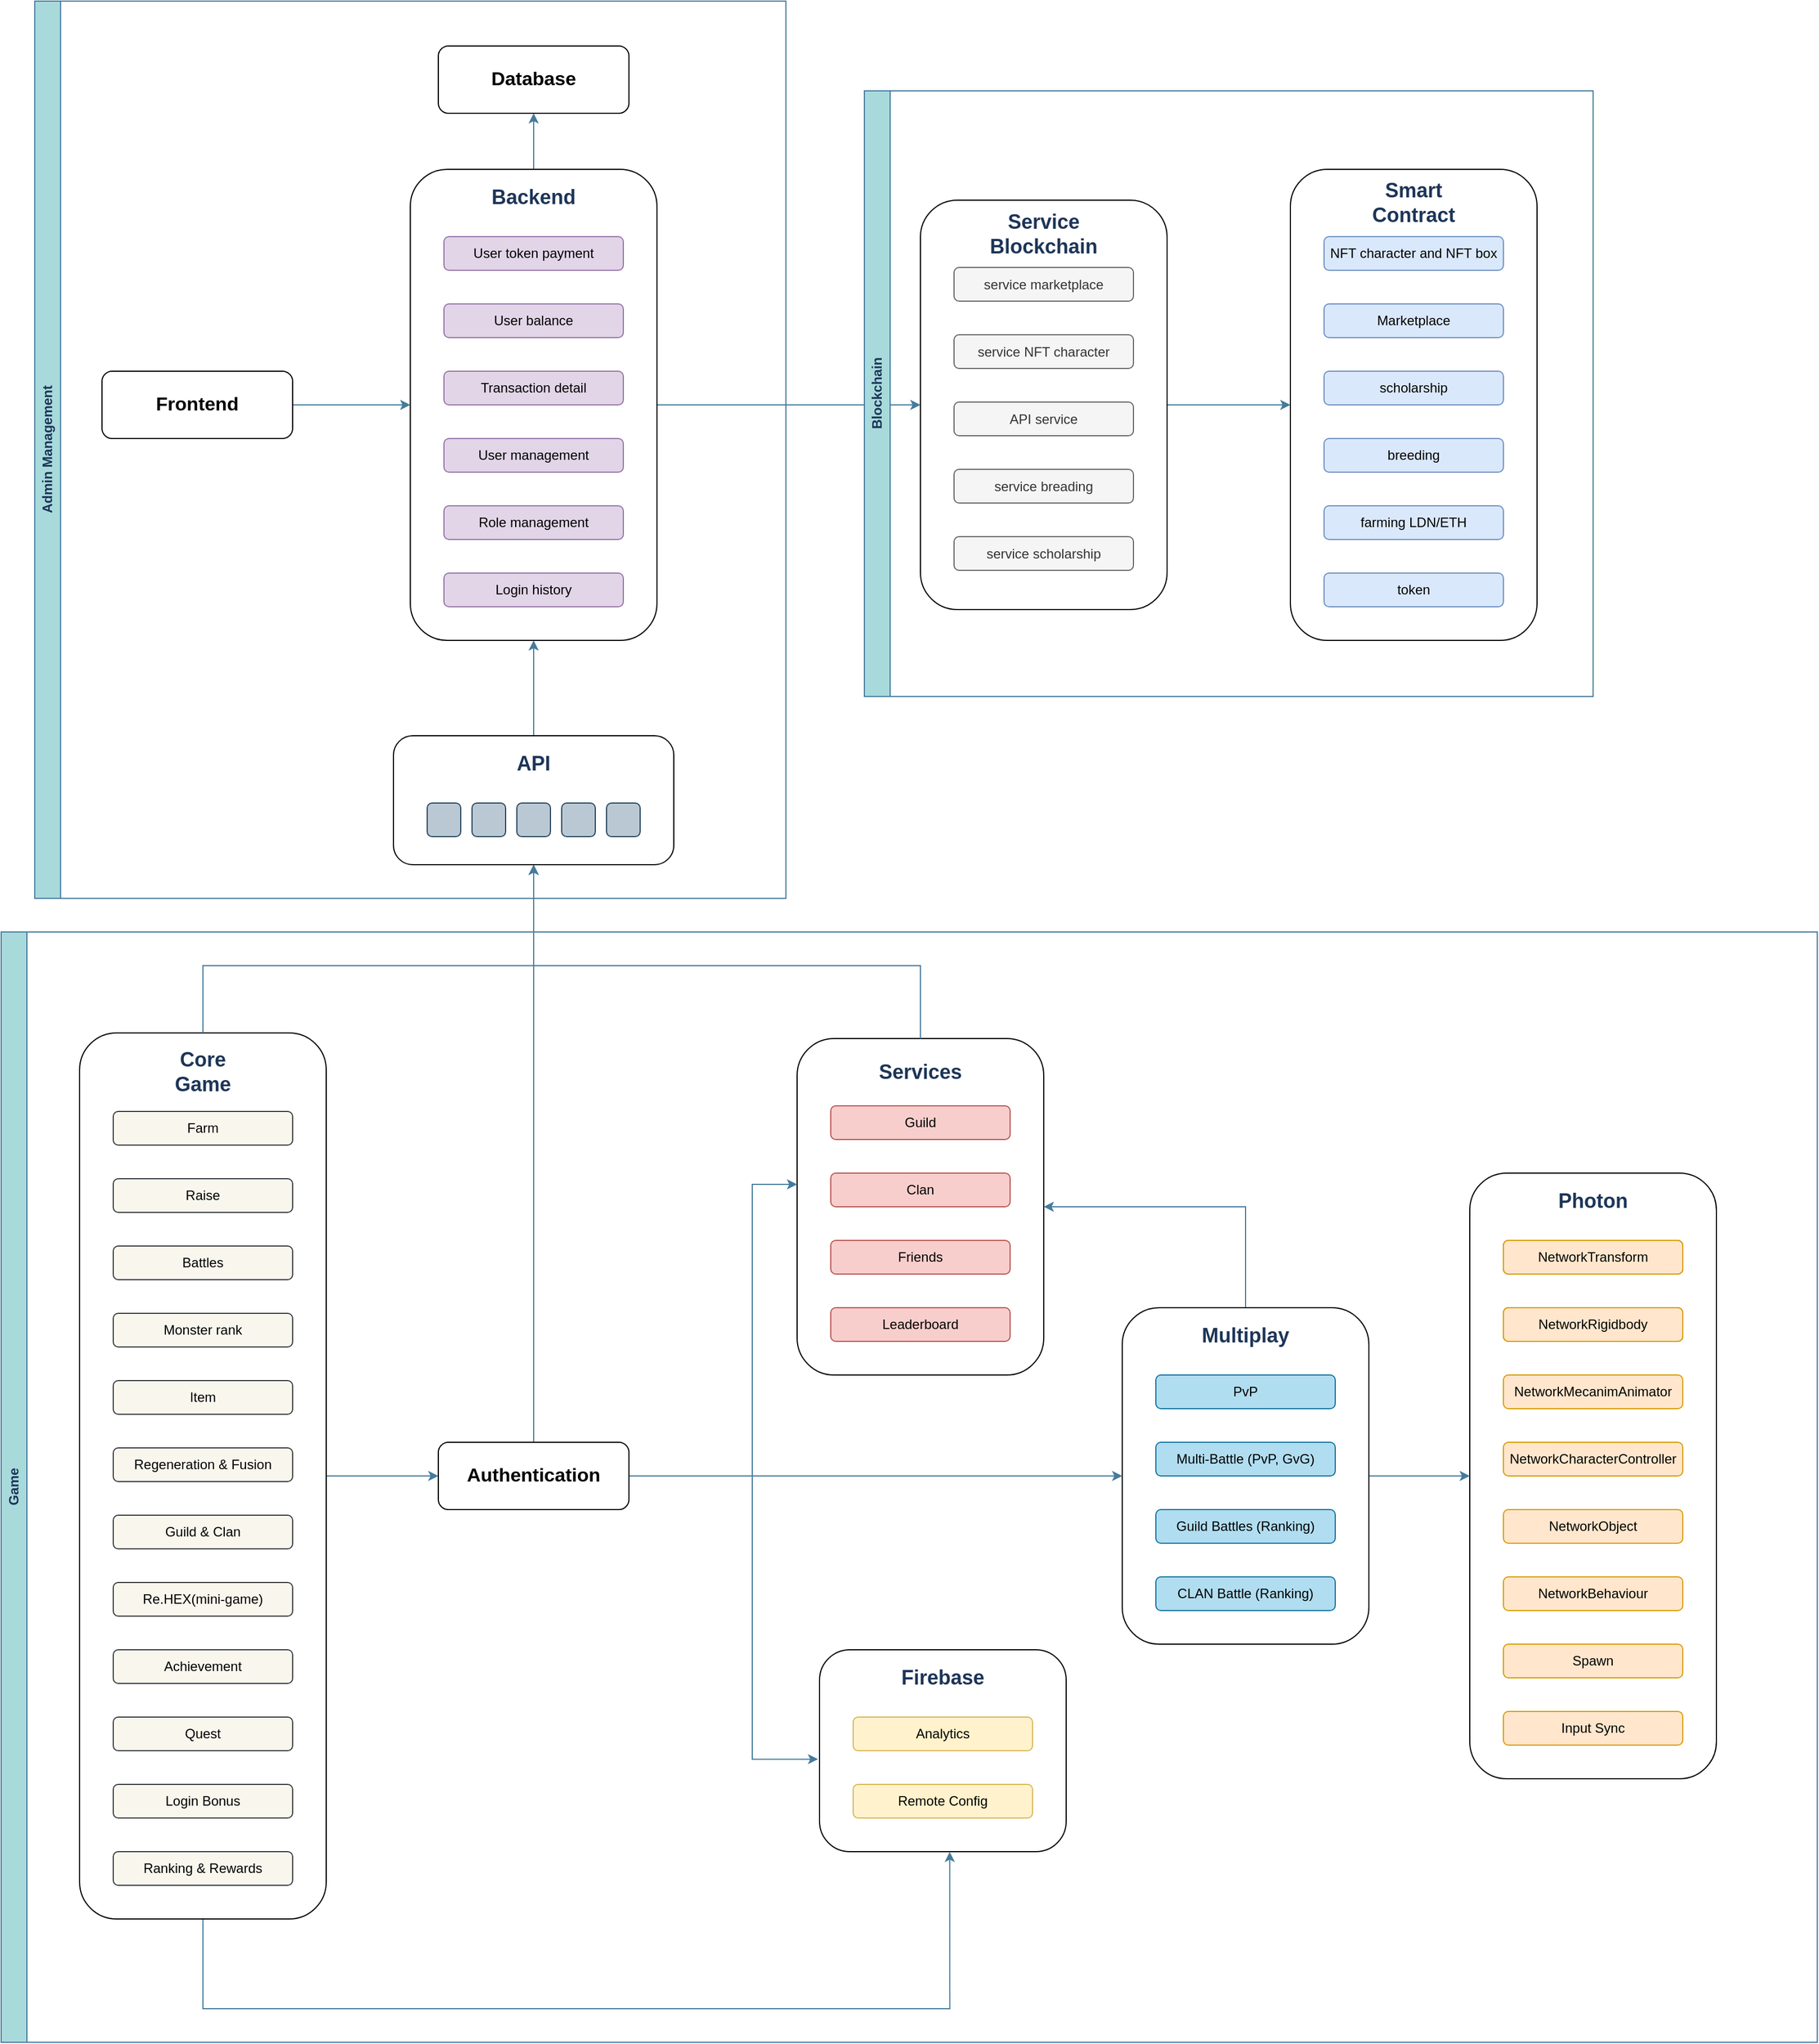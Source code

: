 <mxfile version="21.0.2" type="github">
  <diagram name="Page-1" id="5f0bae14-7c28-e335-631c-24af17079c00">
    <mxGraphModel dx="3174" dy="2006" grid="1" gridSize="10" guides="1" tooltips="1" connect="1" arrows="1" fold="1" page="1" pageScale="1" pageWidth="1100" pageHeight="850" background="none" math="0" shadow="0">
      <root>
        <mxCell id="0" />
        <mxCell id="1" parent="0" />
        <mxCell id="UewHViw5RVX8bgG387Vj-41" value="" style="rounded=1;whiteSpace=wrap;html=1;" parent="1" vertex="1">
          <mxGeometry x="670" y="700" width="220" height="180" as="geometry" />
        </mxCell>
        <mxCell id="UewHViw5RVX8bgG387Vj-20" value="" style="rounded=1;whiteSpace=wrap;html=1;" parent="1" vertex="1">
          <mxGeometry x="650" y="155" width="220" height="300" as="geometry" />
        </mxCell>
        <mxCell id="UewHViw5RVX8bgG387Vj-48" style="edgeStyle=orthogonalEdgeStyle;rounded=0;orthogonalLoop=1;jettySize=auto;html=1;entryX=0.528;entryY=1.001;entryDx=0;entryDy=0;entryPerimeter=0;strokeColor=#457B9D;fontColor=#1D3557;fillColor=#A8DADC;" parent="1" source="UewHViw5RVX8bgG387Vj-18" target="UewHViw5RVX8bgG387Vj-41" edge="1">
          <mxGeometry relative="1" as="geometry">
            <Array as="points">
              <mxPoint x="120" y="1020" />
              <mxPoint x="786" y="1020" />
            </Array>
          </mxGeometry>
        </mxCell>
        <mxCell id="UewHViw5RVX8bgG387Vj-49" style="edgeStyle=orthogonalEdgeStyle;rounded=0;orthogonalLoop=1;jettySize=auto;html=1;entryX=0;entryY=0.5;entryDx=0;entryDy=0;strokeColor=#457B9D;fontColor=#1D3557;fillColor=#A8DADC;" parent="1" source="UewHViw5RVX8bgG387Vj-18" target="UewHViw5RVX8bgG387Vj-47" edge="1">
          <mxGeometry relative="1" as="geometry" />
        </mxCell>
        <mxCell id="UewHViw5RVX8bgG387Vj-18" value="" style="rounded=1;whiteSpace=wrap;html=1;" parent="1" vertex="1">
          <mxGeometry x="10" y="150" width="220" height="790" as="geometry" />
        </mxCell>
        <mxCell id="UewHViw5RVX8bgG387Vj-1" value="Farm" style="rounded=1;whiteSpace=wrap;html=1;strokeColor=#36393d;fillColor=#f9f7ed;" parent="1" vertex="1">
          <mxGeometry x="40" y="220" width="160" height="30" as="geometry" />
        </mxCell>
        <mxCell id="UewHViw5RVX8bgG387Vj-2" value="Raise" style="rounded=1;whiteSpace=wrap;html=1;strokeColor=#36393d;fillColor=#f9f7ed;" parent="1" vertex="1">
          <mxGeometry x="40" y="280" width="160" height="30" as="geometry" />
        </mxCell>
        <mxCell id="UewHViw5RVX8bgG387Vj-3" value="Battles" style="rounded=1;whiteSpace=wrap;html=1;strokeColor=#36393d;fillColor=#f9f7ed;" parent="1" vertex="1">
          <mxGeometry x="40" y="340" width="160" height="30" as="geometry" />
        </mxCell>
        <mxCell id="UewHViw5RVX8bgG387Vj-4" value="Quest" style="rounded=1;whiteSpace=wrap;html=1;strokeColor=#36393d;fillColor=#f9f7ed;" parent="1" vertex="1">
          <mxGeometry x="40" y="760" width="160" height="30" as="geometry" />
        </mxCell>
        <mxCell id="UewHViw5RVX8bgG387Vj-5" value="Login Bonus" style="rounded=1;whiteSpace=wrap;html=1;strokeColor=#36393d;fillColor=#f9f7ed;" parent="1" vertex="1">
          <mxGeometry x="40" y="820" width="160" height="30" as="geometry" />
        </mxCell>
        <mxCell id="UewHViw5RVX8bgG387Vj-6" value="Ranking &amp;amp; Rewards" style="rounded=1;whiteSpace=wrap;html=1;strokeColor=#36393d;fillColor=#f9f7ed;" parent="1" vertex="1">
          <mxGeometry x="40" y="880" width="160" height="30" as="geometry" />
        </mxCell>
        <mxCell id="UewHViw5RVX8bgG387Vj-7" value="Guild &amp;amp; Clan" style="rounded=1;whiteSpace=wrap;html=1;strokeColor=#36393d;fillColor=#f9f7ed;" parent="1" vertex="1">
          <mxGeometry x="40" y="580" width="160" height="30" as="geometry" />
        </mxCell>
        <mxCell id="UewHViw5RVX8bgG387Vj-8" value="Re.HEX(mini-game)" style="rounded=1;whiteSpace=wrap;html=1;strokeColor=#36393d;fillColor=#f9f7ed;" parent="1" vertex="1">
          <mxGeometry x="40" y="640" width="160" height="30" as="geometry" />
        </mxCell>
        <mxCell id="UewHViw5RVX8bgG387Vj-9" value="Achievement" style="rounded=1;whiteSpace=wrap;html=1;strokeColor=#36393d;fillColor=#f9f7ed;" parent="1" vertex="1">
          <mxGeometry x="40" y="700" width="160" height="30" as="geometry" />
        </mxCell>
        <mxCell id="UewHViw5RVX8bgG387Vj-10" value="Monster rank" style="rounded=1;whiteSpace=wrap;html=1;strokeColor=#36393d;fillColor=#f9f7ed;" parent="1" vertex="1">
          <mxGeometry x="40" y="400" width="160" height="30" as="geometry" />
        </mxCell>
        <mxCell id="UewHViw5RVX8bgG387Vj-11" value="Item" style="rounded=1;whiteSpace=wrap;html=1;strokeColor=#36393d;fillColor=#f9f7ed;" parent="1" vertex="1">
          <mxGeometry x="40" y="460" width="160" height="30" as="geometry" />
        </mxCell>
        <mxCell id="UewHViw5RVX8bgG387Vj-12" value="Regeneration &amp;amp; Fusion" style="rounded=1;whiteSpace=wrap;html=1;strokeColor=#36393d;fillColor=#f9f7ed;" parent="1" vertex="1">
          <mxGeometry x="40" y="520" width="160" height="30" as="geometry" />
        </mxCell>
        <mxCell id="UewHViw5RVX8bgG387Vj-13" value="Guild" style="rounded=1;whiteSpace=wrap;html=1;strokeColor=#b85450;fillColor=#f8cecc;" parent="1" vertex="1">
          <mxGeometry x="680" y="215" width="160" height="30" as="geometry" />
        </mxCell>
        <mxCell id="UewHViw5RVX8bgG387Vj-14" value="Leaderboard" style="rounded=1;whiteSpace=wrap;html=1;strokeColor=#b85450;fillColor=#f8cecc;" parent="1" vertex="1">
          <mxGeometry x="680" y="395" width="160" height="30" as="geometry" />
        </mxCell>
        <mxCell id="UewHViw5RVX8bgG387Vj-15" value="Friends" style="rounded=1;whiteSpace=wrap;html=1;strokeColor=#b85450;fillColor=#f8cecc;" parent="1" vertex="1">
          <mxGeometry x="680" y="335" width="160" height="30" as="geometry" />
        </mxCell>
        <mxCell id="UewHViw5RVX8bgG387Vj-16" value="Clan" style="rounded=1;whiteSpace=wrap;html=1;strokeColor=#b85450;fillColor=#f8cecc;" parent="1" vertex="1">
          <mxGeometry x="680" y="275" width="160" height="30" as="geometry" />
        </mxCell>
        <mxCell id="UewHViw5RVX8bgG387Vj-74" style="edgeStyle=orthogonalEdgeStyle;rounded=0;orthogonalLoop=1;jettySize=auto;html=1;entryX=0.5;entryY=1;entryDx=0;entryDy=0;strokeColor=#457B9D;fontColor=#1D3557;fillColor=#A8DADC;exitX=0.5;exitY=0;exitDx=0;exitDy=0;" parent="1" source="UewHViw5RVX8bgG387Vj-18" target="UewHViw5RVX8bgG387Vj-63" edge="1">
          <mxGeometry relative="1" as="geometry">
            <Array as="points">
              <mxPoint x="120" y="90" />
              <mxPoint x="415" y="90" />
            </Array>
          </mxGeometry>
        </mxCell>
        <mxCell id="UewHViw5RVX8bgG387Vj-19" value="&lt;h2&gt;&lt;b&gt;Core Game&lt;/b&gt;&lt;/h2&gt;" style="text;strokeColor=none;align=center;fillColor=none;html=1;verticalAlign=middle;whiteSpace=wrap;rounded=0;fontColor=#1D3557;" parent="1" vertex="1">
          <mxGeometry x="90" y="170" width="60" height="30" as="geometry" />
        </mxCell>
        <mxCell id="UewHViw5RVX8bgG387Vj-113" style="edgeStyle=orthogonalEdgeStyle;rounded=0;orthogonalLoop=1;jettySize=auto;html=1;entryX=0.5;entryY=1;entryDx=0;entryDy=0;strokeColor=#457B9D;fontColor=#1D3557;fillColor=#A8DADC;exitX=0.5;exitY=0;exitDx=0;exitDy=0;" parent="1" source="UewHViw5RVX8bgG387Vj-20" target="UewHViw5RVX8bgG387Vj-63" edge="1">
          <mxGeometry relative="1" as="geometry">
            <mxPoint x="760" y="150" as="sourcePoint" />
            <Array as="points">
              <mxPoint x="760" y="90" />
              <mxPoint x="415" y="90" />
            </Array>
          </mxGeometry>
        </mxCell>
        <mxCell id="UewHViw5RVX8bgG387Vj-21" value="&lt;h2&gt;&lt;b&gt;Services&lt;/b&gt;&lt;/h2&gt;" style="text;strokeColor=none;align=center;fillColor=none;html=1;verticalAlign=middle;whiteSpace=wrap;rounded=0;fontColor=#1D3557;" parent="1" vertex="1">
          <mxGeometry x="730" y="170" width="60" height="30" as="geometry" />
        </mxCell>
        <mxCell id="UewHViw5RVX8bgG387Vj-29" value="" style="rounded=1;whiteSpace=wrap;html=1;" parent="1" vertex="1">
          <mxGeometry x="1250" y="275" width="220" height="540" as="geometry" />
        </mxCell>
        <mxCell id="UewHViw5RVX8bgG387Vj-30" value="NetworkTransform" style="rounded=1;whiteSpace=wrap;html=1;strokeColor=#d79b00;fillColor=#ffe6cc;" parent="1" vertex="1">
          <mxGeometry x="1280" y="335" width="160" height="30" as="geometry" />
        </mxCell>
        <mxCell id="UewHViw5RVX8bgG387Vj-31" value="NetworkCharacterController" style="rounded=1;whiteSpace=wrap;html=1;strokeColor=#d79b00;fillColor=#ffe6cc;" parent="1" vertex="1">
          <mxGeometry x="1280" y="515" width="160" height="30" as="geometry" />
        </mxCell>
        <mxCell id="UewHViw5RVX8bgG387Vj-32" value="NetworkMecanimAnimator" style="rounded=1;whiteSpace=wrap;html=1;strokeColor=#d79b00;fillColor=#ffe6cc;" parent="1" vertex="1">
          <mxGeometry x="1280" y="455" width="160" height="30" as="geometry" />
        </mxCell>
        <mxCell id="UewHViw5RVX8bgG387Vj-33" value="NetworkRigidbody" style="rounded=1;whiteSpace=wrap;html=1;strokeColor=#d79b00;fillColor=#ffe6cc;" parent="1" vertex="1">
          <mxGeometry x="1280" y="395" width="160" height="30" as="geometry" />
        </mxCell>
        <mxCell id="UewHViw5RVX8bgG387Vj-34" value="&lt;h2&gt;&lt;b&gt;Photon&lt;/b&gt;&lt;/h2&gt;" style="text;strokeColor=none;align=center;fillColor=none;html=1;verticalAlign=middle;whiteSpace=wrap;rounded=0;fontColor=#1D3557;" parent="1" vertex="1">
          <mxGeometry x="1330" y="285" width="60" height="30" as="geometry" />
        </mxCell>
        <mxCell id="UewHViw5RVX8bgG387Vj-35" value="Input Sync" style="rounded=1;whiteSpace=wrap;html=1;strokeColor=#d79b00;fillColor=#ffe6cc;" parent="1" vertex="1">
          <mxGeometry x="1280" y="755" width="160" height="30" as="geometry" />
        </mxCell>
        <mxCell id="UewHViw5RVX8bgG387Vj-36" value="Spawn" style="rounded=1;whiteSpace=wrap;html=1;strokeColor=#d79b00;fillColor=#ffe6cc;" parent="1" vertex="1">
          <mxGeometry x="1280" y="695" width="160" height="30" as="geometry" />
        </mxCell>
        <mxCell id="UewHViw5RVX8bgG387Vj-37" value="NetworkBehaviour" style="rounded=1;whiteSpace=wrap;html=1;strokeColor=#d79b00;fillColor=#ffe6cc;" parent="1" vertex="1">
          <mxGeometry x="1280" y="635" width="160" height="30" as="geometry" />
        </mxCell>
        <mxCell id="UewHViw5RVX8bgG387Vj-38" value="NetworkObject" style="rounded=1;whiteSpace=wrap;html=1;strokeColor=#d79b00;fillColor=#ffe6cc;" parent="1" vertex="1">
          <mxGeometry x="1280" y="575" width="160" height="30" as="geometry" />
        </mxCell>
        <mxCell id="UewHViw5RVX8bgG387Vj-39" value="Analytics" style="rounded=1;whiteSpace=wrap;html=1;strokeColor=#d6b656;fillColor=#fff2cc;" parent="1" vertex="1">
          <mxGeometry x="700" y="760" width="160" height="30" as="geometry" />
        </mxCell>
        <mxCell id="UewHViw5RVX8bgG387Vj-40" value="Remote Config" style="rounded=1;whiteSpace=wrap;html=1;strokeColor=#d6b656;fillColor=#fff2cc;" parent="1" vertex="1">
          <mxGeometry x="700" y="820" width="160" height="30" as="geometry" />
        </mxCell>
        <mxCell id="UewHViw5RVX8bgG387Vj-42" value="&lt;h2&gt;&lt;b&gt;Firebase&lt;/b&gt;&lt;/h2&gt;" style="text;strokeColor=none;align=center;fillColor=none;html=1;verticalAlign=middle;whiteSpace=wrap;rounded=0;fontColor=#1D3557;" parent="1" vertex="1">
          <mxGeometry x="750" y="710" width="60" height="30" as="geometry" />
        </mxCell>
        <mxCell id="UewHViw5RVX8bgG387Vj-43" value="NetworkTransform" style="rounded=1;whiteSpace=wrap;html=1;strokeColor=#d79b00;fillColor=#ffe6cc;" parent="1" vertex="1">
          <mxGeometry x="1280" y="335" width="160" height="30" as="geometry" />
        </mxCell>
        <mxCell id="UewHViw5RVX8bgG387Vj-44" value="NetworkRigidbody" style="rounded=1;whiteSpace=wrap;html=1;strokeColor=#d79b00;fillColor=#ffe6cc;" parent="1" vertex="1">
          <mxGeometry x="1280" y="395" width="160" height="30" as="geometry" />
        </mxCell>
        <mxCell id="UewHViw5RVX8bgG387Vj-45" value="NetworkTransform" style="rounded=1;whiteSpace=wrap;html=1;strokeColor=#d79b00;fillColor=#ffe6cc;" parent="1" vertex="1">
          <mxGeometry x="1280" y="335" width="160" height="30" as="geometry" />
        </mxCell>
        <mxCell id="UewHViw5RVX8bgG387Vj-46" value="NetworkRigidbody" style="rounded=1;whiteSpace=wrap;html=1;strokeColor=#d79b00;fillColor=#ffe6cc;" parent="1" vertex="1">
          <mxGeometry x="1280" y="395" width="160" height="30" as="geometry" />
        </mxCell>
        <mxCell id="UewHViw5RVX8bgG387Vj-50" style="edgeStyle=orthogonalEdgeStyle;rounded=0;orthogonalLoop=1;jettySize=auto;html=1;strokeColor=#457B9D;fontColor=#1D3557;fillColor=#A8DADC;" parent="1" source="UewHViw5RVX8bgG387Vj-47" target="UewHViw5RVX8bgG387Vj-20" edge="1">
          <mxGeometry relative="1" as="geometry">
            <Array as="points">
              <mxPoint x="610" y="545" />
              <mxPoint x="610" y="285" />
            </Array>
          </mxGeometry>
        </mxCell>
        <mxCell id="UewHViw5RVX8bgG387Vj-51" style="edgeStyle=orthogonalEdgeStyle;rounded=0;orthogonalLoop=1;jettySize=auto;html=1;entryX=-0.006;entryY=0.542;entryDx=0;entryDy=0;entryPerimeter=0;strokeColor=#457B9D;fontColor=#1D3557;fillColor=#A8DADC;" parent="1" source="UewHViw5RVX8bgG387Vj-47" target="UewHViw5RVX8bgG387Vj-41" edge="1">
          <mxGeometry relative="1" as="geometry">
            <Array as="points">
              <mxPoint x="610" y="545" />
              <mxPoint x="610" y="798" />
            </Array>
          </mxGeometry>
        </mxCell>
        <mxCell id="UewHViw5RVX8bgG387Vj-75" style="edgeStyle=orthogonalEdgeStyle;rounded=0;orthogonalLoop=1;jettySize=auto;html=1;strokeColor=#457B9D;fontColor=#1D3557;fillColor=#A8DADC;" parent="1" source="UewHViw5RVX8bgG387Vj-47" target="UewHViw5RVX8bgG387Vj-63" edge="1">
          <mxGeometry relative="1" as="geometry" />
        </mxCell>
        <mxCell id="UewHViw5RVX8bgG387Vj-114" style="edgeStyle=orthogonalEdgeStyle;rounded=0;orthogonalLoop=1;jettySize=auto;html=1;entryX=0;entryY=0.5;entryDx=0;entryDy=0;strokeColor=#457B9D;fontColor=#1D3557;fillColor=#A8DADC;" parent="1" source="UewHViw5RVX8bgG387Vj-47" target="UewHViw5RVX8bgG387Vj-107" edge="1">
          <mxGeometry relative="1" as="geometry" />
        </mxCell>
        <mxCell id="UewHViw5RVX8bgG387Vj-47" value="Authentication" style="rounded=1;whiteSpace=wrap;html=1;fontStyle=1;fontSize=17;" parent="1" vertex="1">
          <mxGeometry x="330" y="515" width="170" height="60" as="geometry" />
        </mxCell>
        <mxCell id="UewHViw5RVX8bgG387Vj-77" style="edgeStyle=orthogonalEdgeStyle;rounded=0;orthogonalLoop=1;jettySize=auto;html=1;entryX=0.5;entryY=1;entryDx=0;entryDy=0;strokeColor=#457B9D;fontColor=#1D3557;fillColor=#A8DADC;" parent="1" source="UewHViw5RVX8bgG387Vj-55" target="UewHViw5RVX8bgG387Vj-72" edge="1">
          <mxGeometry relative="1" as="geometry" />
        </mxCell>
        <mxCell id="UewHViw5RVX8bgG387Vj-105" style="edgeStyle=orthogonalEdgeStyle;rounded=0;orthogonalLoop=1;jettySize=auto;html=1;entryX=0;entryY=0.5;entryDx=0;entryDy=0;strokeColor=#457B9D;fontColor=#1D3557;fillColor=#A8DADC;" parent="1" source="UewHViw5RVX8bgG387Vj-55" target="UewHViw5RVX8bgG387Vj-87" edge="1">
          <mxGeometry relative="1" as="geometry" />
        </mxCell>
        <mxCell id="UewHViw5RVX8bgG387Vj-55" value="" style="rounded=1;whiteSpace=wrap;html=1;" parent="1" vertex="1">
          <mxGeometry x="305" y="-620" width="220" height="420" as="geometry" />
        </mxCell>
        <mxCell id="UewHViw5RVX8bgG387Vj-56" value="User token payment" style="rounded=1;whiteSpace=wrap;html=1;strokeColor=#9673a6;fillColor=#e1d5e7;" parent="1" vertex="1">
          <mxGeometry x="335" y="-560" width="160" height="30" as="geometry" />
        </mxCell>
        <mxCell id="UewHViw5RVX8bgG387Vj-57" value="User management" style="rounded=1;whiteSpace=wrap;html=1;strokeColor=#9673a6;fillColor=#e1d5e7;" parent="1" vertex="1">
          <mxGeometry x="335" y="-380" width="160" height="30" as="geometry" />
        </mxCell>
        <mxCell id="UewHViw5RVX8bgG387Vj-58" value="Transaction detail" style="rounded=1;whiteSpace=wrap;html=1;strokeColor=#9673a6;fillColor=#e1d5e7;" parent="1" vertex="1">
          <mxGeometry x="335" y="-440" width="160" height="30" as="geometry" />
        </mxCell>
        <mxCell id="UewHViw5RVX8bgG387Vj-59" value="User balance" style="rounded=1;whiteSpace=wrap;html=1;strokeColor=#9673a6;fillColor=#e1d5e7;" parent="1" vertex="1">
          <mxGeometry x="335" y="-500" width="160" height="30" as="geometry" />
        </mxCell>
        <mxCell id="UewHViw5RVX8bgG387Vj-60" value="&lt;h2&gt;&lt;b&gt;Backend&lt;/b&gt;&lt;/h2&gt;" style="text;strokeColor=none;align=center;fillColor=none;html=1;verticalAlign=middle;whiteSpace=wrap;rounded=0;fontColor=#1D3557;" parent="1" vertex="1">
          <mxGeometry x="385" y="-610" width="60" height="30" as="geometry" />
        </mxCell>
        <mxCell id="UewHViw5RVX8bgG387Vj-61" value="Role management" style="rounded=1;whiteSpace=wrap;html=1;strokeColor=#9673a6;fillColor=#e1d5e7;" parent="1" vertex="1">
          <mxGeometry x="335" y="-320" width="160" height="30" as="geometry" />
        </mxCell>
        <mxCell id="UewHViw5RVX8bgG387Vj-62" value="Login history" style="rounded=1;whiteSpace=wrap;html=1;strokeColor=#9673a6;fillColor=#e1d5e7;" parent="1" vertex="1">
          <mxGeometry x="335" y="-260" width="160" height="30" as="geometry" />
        </mxCell>
        <mxCell id="UewHViw5RVX8bgG387Vj-85" style="edgeStyle=orthogonalEdgeStyle;rounded=0;orthogonalLoop=1;jettySize=auto;html=1;entryX=0.5;entryY=1;entryDx=0;entryDy=0;strokeColor=#457B9D;fontColor=#1D3557;fillColor=#A8DADC;" parent="1" source="UewHViw5RVX8bgG387Vj-63" target="UewHViw5RVX8bgG387Vj-55" edge="1">
          <mxGeometry relative="1" as="geometry" />
        </mxCell>
        <mxCell id="UewHViw5RVX8bgG387Vj-63" value="" style="rounded=1;whiteSpace=wrap;html=1;" parent="1" vertex="1">
          <mxGeometry x="290" y="-115" width="250" height="115" as="geometry" />
        </mxCell>
        <mxCell id="UewHViw5RVX8bgG387Vj-64" value="" style="rounded=1;whiteSpace=wrap;html=1;strokeColor=#23445d;fillColor=#bac8d3;" parent="1" vertex="1">
          <mxGeometry x="320" y="-55" width="30" height="30" as="geometry" />
        </mxCell>
        <mxCell id="UewHViw5RVX8bgG387Vj-65" value="" style="rounded=1;whiteSpace=wrap;html=1;strokeColor=#23445d;fillColor=#bac8d3;" parent="1" vertex="1">
          <mxGeometry x="440" y="-55" width="30" height="30" as="geometry" />
        </mxCell>
        <mxCell id="UewHViw5RVX8bgG387Vj-66" value="" style="rounded=1;whiteSpace=wrap;html=1;strokeColor=#23445d;fillColor=#bac8d3;" parent="1" vertex="1">
          <mxGeometry x="400" y="-55" width="30" height="30" as="geometry" />
        </mxCell>
        <mxCell id="UewHViw5RVX8bgG387Vj-67" value="" style="rounded=1;whiteSpace=wrap;html=1;strokeColor=#23445d;fillColor=#bac8d3;" parent="1" vertex="1">
          <mxGeometry x="360" y="-55" width="30" height="30" as="geometry" />
        </mxCell>
        <mxCell id="UewHViw5RVX8bgG387Vj-68" value="&lt;h2&gt;&lt;b&gt;API&lt;/b&gt;&lt;/h2&gt;" style="text;strokeColor=none;align=center;fillColor=none;html=1;verticalAlign=middle;whiteSpace=wrap;rounded=0;fontColor=#1D3557;" parent="1" vertex="1">
          <mxGeometry x="385" y="-105" width="60" height="30" as="geometry" />
        </mxCell>
        <mxCell id="UewHViw5RVX8bgG387Vj-71" value="" style="rounded=1;whiteSpace=wrap;html=1;strokeColor=#23445d;fillColor=#bac8d3;" parent="1" vertex="1">
          <mxGeometry x="480" y="-55" width="30" height="30" as="geometry" />
        </mxCell>
        <mxCell id="UewHViw5RVX8bgG387Vj-72" value="Database" style="rounded=1;whiteSpace=wrap;html=1;fontStyle=1;fontSize=17;" parent="1" vertex="1">
          <mxGeometry x="330" y="-730" width="170" height="60" as="geometry" />
        </mxCell>
        <mxCell id="UewHViw5RVX8bgG387Vj-106" style="edgeStyle=orthogonalEdgeStyle;rounded=0;orthogonalLoop=1;jettySize=auto;html=1;entryX=0;entryY=0.5;entryDx=0;entryDy=0;strokeColor=#457B9D;fontColor=#1D3557;fillColor=#A8DADC;" parent="1" source="UewHViw5RVX8bgG387Vj-87" target="UewHViw5RVX8bgG387Vj-95" edge="1">
          <mxGeometry relative="1" as="geometry" />
        </mxCell>
        <mxCell id="UewHViw5RVX8bgG387Vj-87" value="" style="rounded=1;whiteSpace=wrap;html=1;" parent="1" vertex="1">
          <mxGeometry x="760" y="-592.5" width="220" height="365" as="geometry" />
        </mxCell>
        <mxCell id="UewHViw5RVX8bgG387Vj-88" value="&lt;div&gt;service marketplace&lt;/div&gt;" style="rounded=1;whiteSpace=wrap;html=1;strokeColor=#666666;fillColor=#f5f5f5;fontColor=#333333;" parent="1" vertex="1">
          <mxGeometry x="790" y="-532.5" width="160" height="30" as="geometry" />
        </mxCell>
        <mxCell id="UewHViw5RVX8bgG387Vj-89" value="&lt;div style=&quot;border-color: var(--border-color);&quot;&gt;service breading&lt;/div&gt;" style="rounded=1;whiteSpace=wrap;html=1;strokeColor=#666666;fillColor=#f5f5f5;fontColor=#333333;" parent="1" vertex="1">
          <mxGeometry x="790" y="-352.5" width="160" height="30" as="geometry" />
        </mxCell>
        <mxCell id="UewHViw5RVX8bgG387Vj-90" value="&lt;div style=&quot;border-color: var(--border-color);&quot;&gt;API service&lt;/div&gt;" style="rounded=1;whiteSpace=wrap;html=1;strokeColor=#666666;fillColor=#f5f5f5;fontColor=#333333;" parent="1" vertex="1">
          <mxGeometry x="790" y="-412.5" width="160" height="30" as="geometry" />
        </mxCell>
        <mxCell id="UewHViw5RVX8bgG387Vj-91" value="&lt;div style=&quot;border-color: var(--border-color);&quot;&gt;service NFT character&lt;/div&gt;" style="rounded=1;whiteSpace=wrap;html=1;strokeColor=#666666;fillColor=#f5f5f5;fontColor=#333333;" parent="1" vertex="1">
          <mxGeometry x="790" y="-472.5" width="160" height="30" as="geometry" />
        </mxCell>
        <mxCell id="UewHViw5RVX8bgG387Vj-92" value="&lt;h2&gt;Service Blockchain&lt;br&gt;&lt;/h2&gt;" style="text;strokeColor=none;align=center;fillColor=none;html=1;verticalAlign=middle;whiteSpace=wrap;rounded=0;fontColor=#1D3557;" parent="1" vertex="1">
          <mxGeometry x="815" y="-577.5" width="110" height="30" as="geometry" />
        </mxCell>
        <mxCell id="UewHViw5RVX8bgG387Vj-93" value="service scholarship" style="rounded=1;whiteSpace=wrap;html=1;strokeColor=#666666;fillColor=#f5f5f5;fontColor=#333333;" parent="1" vertex="1">
          <mxGeometry x="790" y="-292.5" width="160" height="30" as="geometry" />
        </mxCell>
        <mxCell id="UewHViw5RVX8bgG387Vj-95" value="" style="rounded=1;whiteSpace=wrap;html=1;" parent="1" vertex="1">
          <mxGeometry x="1090" y="-620" width="220" height="420" as="geometry" />
        </mxCell>
        <mxCell id="UewHViw5RVX8bgG387Vj-96" value="&lt;div&gt;NFT character and NFT box&lt;/div&gt;" style="rounded=1;whiteSpace=wrap;html=1;strokeColor=#6c8ebf;fillColor=#dae8fc;" parent="1" vertex="1">
          <mxGeometry x="1120" y="-560" width="160" height="30" as="geometry" />
        </mxCell>
        <mxCell id="UewHViw5RVX8bgG387Vj-97" value="&lt;div style=&quot;border-color: var(--border-color);&quot;&gt;breeding&lt;/div&gt;" style="rounded=1;whiteSpace=wrap;html=1;strokeColor=#6c8ebf;fillColor=#dae8fc;" parent="1" vertex="1">
          <mxGeometry x="1120" y="-380" width="160" height="30" as="geometry" />
        </mxCell>
        <mxCell id="UewHViw5RVX8bgG387Vj-98" value="scholarship" style="rounded=1;whiteSpace=wrap;html=1;strokeColor=#6c8ebf;fillColor=#dae8fc;" parent="1" vertex="1">
          <mxGeometry x="1120" y="-440" width="160" height="30" as="geometry" />
        </mxCell>
        <mxCell id="UewHViw5RVX8bgG387Vj-99" value="&lt;div style=&quot;border-color: var(--border-color);&quot;&gt;Marketplace&lt;/div&gt;" style="rounded=1;whiteSpace=wrap;html=1;strokeColor=#6c8ebf;fillColor=#dae8fc;" parent="1" vertex="1">
          <mxGeometry x="1120" y="-500" width="160" height="30" as="geometry" />
        </mxCell>
        <mxCell id="UewHViw5RVX8bgG387Vj-100" value="&lt;h2&gt;Smart Contract&lt;br&gt;&lt;/h2&gt;" style="text;strokeColor=none;align=center;fillColor=none;html=1;verticalAlign=middle;whiteSpace=wrap;rounded=0;fontColor=#1D3557;" parent="1" vertex="1">
          <mxGeometry x="1170" y="-605" width="60" height="30" as="geometry" />
        </mxCell>
        <mxCell id="UewHViw5RVX8bgG387Vj-101" value="farming LDN/ETH" style="rounded=1;whiteSpace=wrap;html=1;strokeColor=#6c8ebf;fillColor=#dae8fc;" parent="1" vertex="1">
          <mxGeometry x="1120" y="-320" width="160" height="30" as="geometry" />
        </mxCell>
        <mxCell id="UewHViw5RVX8bgG387Vj-102" value="token" style="rounded=1;whiteSpace=wrap;html=1;strokeColor=#6c8ebf;fillColor=#dae8fc;" parent="1" vertex="1">
          <mxGeometry x="1120" y="-260" width="160" height="30" as="geometry" />
        </mxCell>
        <mxCell id="UewHViw5RVX8bgG387Vj-104" style="edgeStyle=orthogonalEdgeStyle;rounded=0;orthogonalLoop=1;jettySize=auto;html=1;entryX=0;entryY=0.5;entryDx=0;entryDy=0;strokeColor=#457B9D;fontColor=#1D3557;fillColor=#A8DADC;" parent="1" source="UewHViw5RVX8bgG387Vj-103" target="UewHViw5RVX8bgG387Vj-55" edge="1">
          <mxGeometry relative="1" as="geometry" />
        </mxCell>
        <mxCell id="UewHViw5RVX8bgG387Vj-103" value="Frontend" style="rounded=1;whiteSpace=wrap;html=1;fontStyle=1;fontSize=17;" parent="1" vertex="1">
          <mxGeometry x="30" y="-440" width="170" height="60" as="geometry" />
        </mxCell>
        <mxCell id="UewHViw5RVX8bgG387Vj-115" style="edgeStyle=orthogonalEdgeStyle;rounded=0;orthogonalLoop=1;jettySize=auto;html=1;strokeColor=#457B9D;fontColor=#1D3557;fillColor=#A8DADC;" parent="1" source="UewHViw5RVX8bgG387Vj-107" target="UewHViw5RVX8bgG387Vj-29" edge="1">
          <mxGeometry relative="1" as="geometry" />
        </mxCell>
        <mxCell id="UewHViw5RVX8bgG387Vj-119" style="edgeStyle=orthogonalEdgeStyle;rounded=0;orthogonalLoop=1;jettySize=auto;html=1;entryX=1;entryY=0.5;entryDx=0;entryDy=0;strokeColor=#457B9D;fontColor=#1D3557;fillColor=#A8DADC;" parent="1" source="UewHViw5RVX8bgG387Vj-107" target="UewHViw5RVX8bgG387Vj-20" edge="1">
          <mxGeometry relative="1" as="geometry">
            <Array as="points">
              <mxPoint x="1050" y="305" />
            </Array>
          </mxGeometry>
        </mxCell>
        <mxCell id="UewHViw5RVX8bgG387Vj-107" value="" style="rounded=1;whiteSpace=wrap;html=1;" parent="1" vertex="1">
          <mxGeometry x="940" y="395" width="220" height="300" as="geometry" />
        </mxCell>
        <mxCell id="UewHViw5RVX8bgG387Vj-108" value="PvP" style="rounded=1;whiteSpace=wrap;html=1;strokeColor=#10739e;fillColor=#b1ddf0;" parent="1" vertex="1">
          <mxGeometry x="970" y="455" width="160" height="30" as="geometry" />
        </mxCell>
        <mxCell id="UewHViw5RVX8bgG387Vj-109" value="CLAN Battle (Ranking)" style="rounded=1;whiteSpace=wrap;html=1;strokeColor=#10739e;fillColor=#b1ddf0;" parent="1" vertex="1">
          <mxGeometry x="970" y="635" width="160" height="30" as="geometry" />
        </mxCell>
        <mxCell id="UewHViw5RVX8bgG387Vj-110" value="Guild Battles (Ranking)" style="rounded=1;whiteSpace=wrap;html=1;strokeColor=#10739e;fillColor=#b1ddf0;" parent="1" vertex="1">
          <mxGeometry x="970" y="575" width="160" height="30" as="geometry" />
        </mxCell>
        <mxCell id="UewHViw5RVX8bgG387Vj-111" value="Multi-Battle (PvP, GvG)" style="rounded=1;whiteSpace=wrap;html=1;strokeColor=#10739e;fillColor=#b1ddf0;" parent="1" vertex="1">
          <mxGeometry x="970" y="515" width="160" height="30" as="geometry" />
        </mxCell>
        <mxCell id="UewHViw5RVX8bgG387Vj-112" value="&lt;h2&gt;Multiplay&lt;br&gt;&lt;/h2&gt;" style="text;strokeColor=none;align=center;fillColor=none;html=1;verticalAlign=middle;whiteSpace=wrap;rounded=0;fontColor=#1D3557;" parent="1" vertex="1">
          <mxGeometry x="1020" y="405" width="60" height="30" as="geometry" />
        </mxCell>
        <mxCell id="UewHViw5RVX8bgG387Vj-116" value="Game" style="swimlane;horizontal=0;whiteSpace=wrap;html=1;strokeColor=#457B9D;fontColor=#1D3557;fillColor=#A8DADC;" parent="1" vertex="1">
          <mxGeometry x="-60" y="60" width="1620" height="990" as="geometry" />
        </mxCell>
        <mxCell id="UewHViw5RVX8bgG387Vj-117" value="Admin Management" style="swimlane;horizontal=0;whiteSpace=wrap;html=1;strokeColor=#457B9D;fontColor=#1D3557;fillColor=#A8DADC;" parent="1" vertex="1">
          <mxGeometry x="-30" y="-770" width="670" height="800" as="geometry" />
        </mxCell>
        <mxCell id="UewHViw5RVX8bgG387Vj-118" value="Blockchain" style="swimlane;horizontal=0;whiteSpace=wrap;html=1;strokeColor=#457B9D;fontColor=#1D3557;fillColor=#A8DADC;" parent="1" vertex="1">
          <mxGeometry x="710" y="-690" width="650" height="540" as="geometry" />
        </mxCell>
      </root>
    </mxGraphModel>
  </diagram>
</mxfile>
